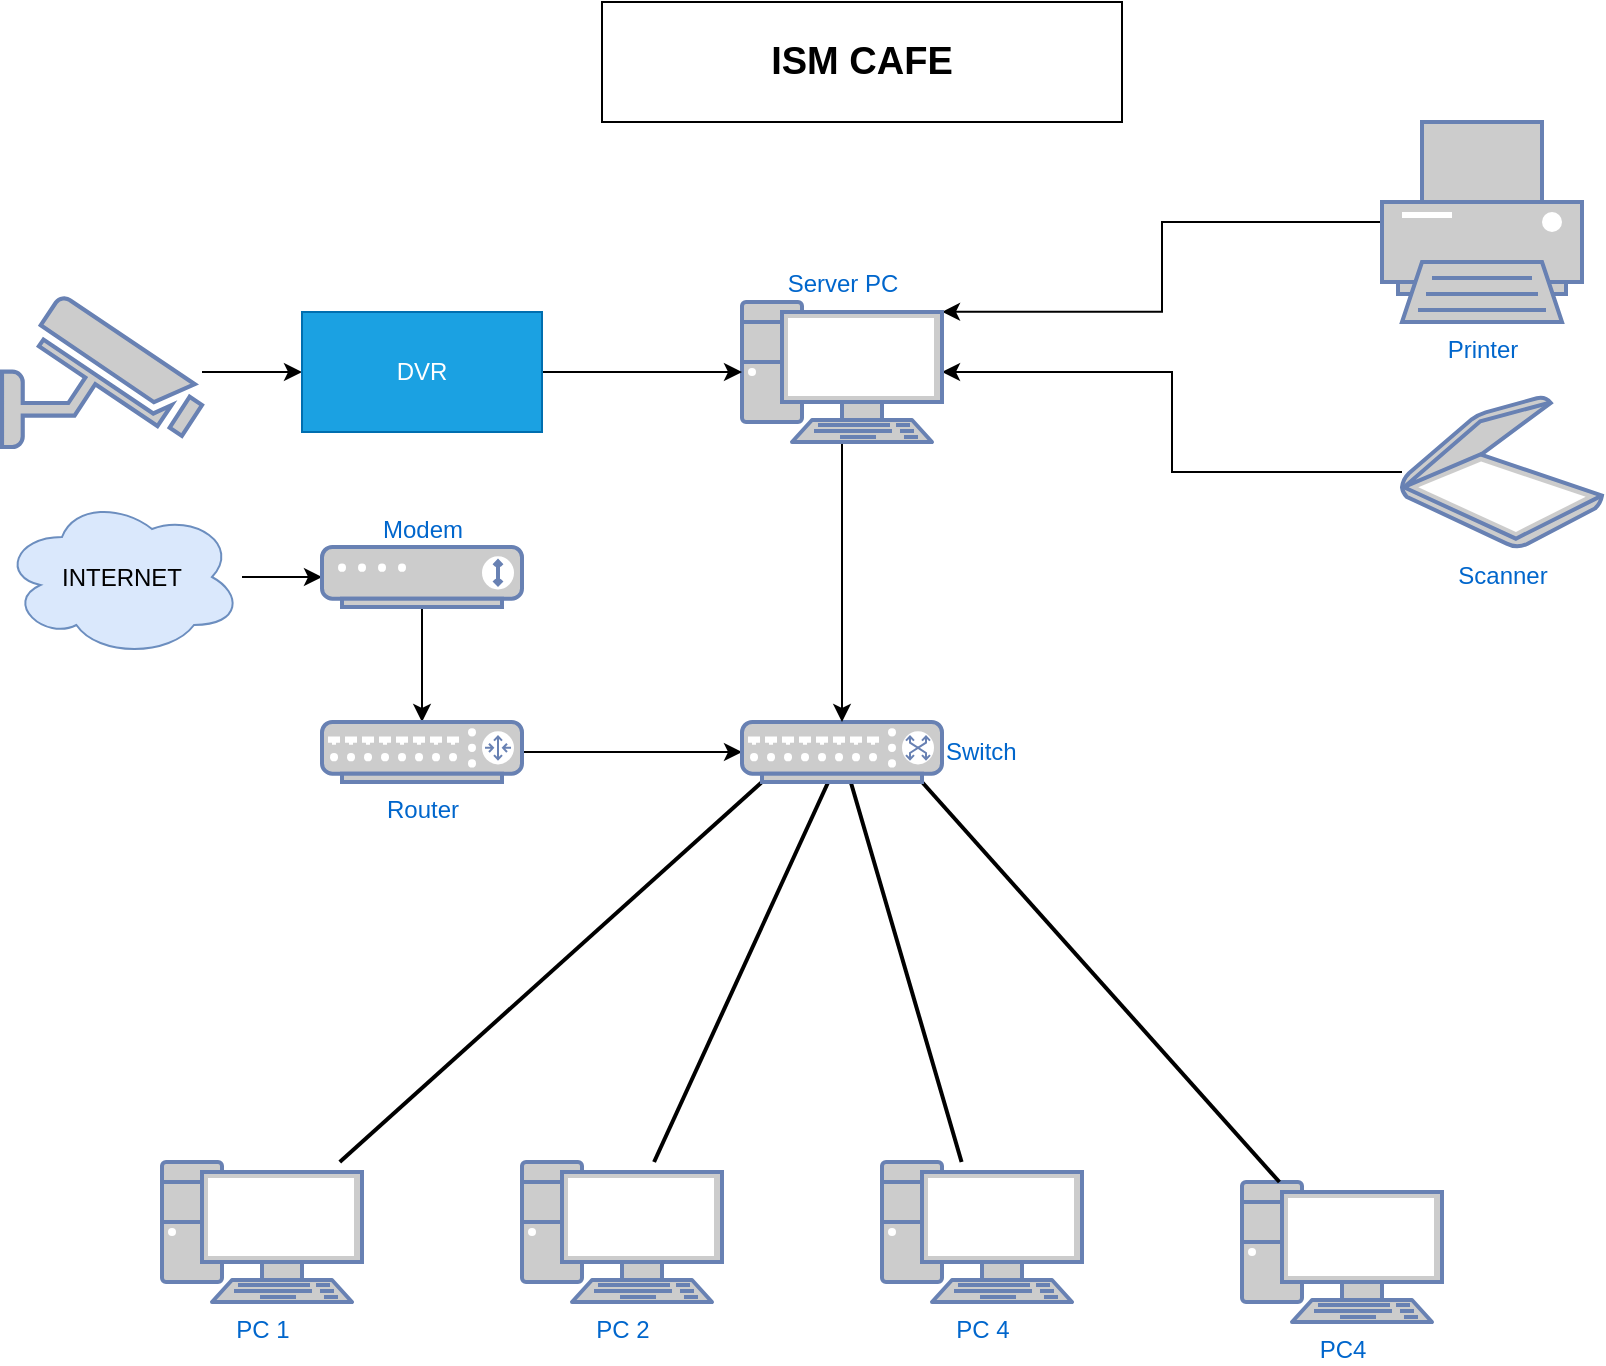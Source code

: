 <mxfile version="14.2.2" type="github">
  <diagram id="DJwqwhiBo1FagUisFqd2" name="Page-1">
    <mxGraphModel dx="1185" dy="690" grid="1" gridSize="10" guides="1" tooltips="1" connect="1" arrows="1" fold="1" page="1" pageScale="1" pageWidth="850" pageHeight="1100" math="0" shadow="0">
      <root>
        <mxCell id="0" />
        <mxCell id="1" parent="0" />
        <mxCell id="h4dQgeBkex-8hFXXdaQL-13" value="PC 1" style="fontColor=#0066CC;verticalAlign=top;verticalLabelPosition=bottom;labelPosition=center;align=center;html=1;outlineConnect=0;fillColor=#CCCCCC;strokeColor=#6881B3;gradientColor=none;gradientDirection=north;strokeWidth=2;shape=mxgraph.networks.pc;" parent="1" vertex="1">
          <mxGeometry x="105" y="650" width="100" height="70" as="geometry" />
        </mxCell>
        <mxCell id="h4dQgeBkex-8hFXXdaQL-14" value="PC4" style="fontColor=#0066CC;verticalAlign=top;verticalLabelPosition=bottom;labelPosition=center;align=center;html=1;outlineConnect=0;fillColor=#CCCCCC;strokeColor=#6881B3;gradientColor=none;gradientDirection=north;strokeWidth=2;shape=mxgraph.networks.pc;" parent="1" vertex="1">
          <mxGeometry x="645" y="660" width="100" height="70" as="geometry" />
        </mxCell>
        <mxCell id="h4dQgeBkex-8hFXXdaQL-15" value="PC 2" style="fontColor=#0066CC;verticalAlign=top;verticalLabelPosition=bottom;labelPosition=center;align=center;html=1;outlineConnect=0;fillColor=#CCCCCC;strokeColor=#6881B3;gradientColor=none;gradientDirection=north;strokeWidth=2;shape=mxgraph.networks.pc;" parent="1" vertex="1">
          <mxGeometry x="285" y="650" width="100" height="70" as="geometry" />
        </mxCell>
        <mxCell id="h4dQgeBkex-8hFXXdaQL-17" value="PC 4" style="fontColor=#0066CC;verticalAlign=top;verticalLabelPosition=bottom;labelPosition=center;align=center;html=1;outlineConnect=0;fillColor=#CCCCCC;strokeColor=#6881B3;gradientColor=none;gradientDirection=north;strokeWidth=2;shape=mxgraph.networks.pc;" parent="1" vertex="1">
          <mxGeometry x="465" y="650" width="100" height="70" as="geometry" />
        </mxCell>
        <mxCell id="h4dQgeBkex-8hFXXdaQL-28" value="" style="edgeStyle=none;rounded=0;endArrow=none;html=1;strokeWidth=2;entryX=0.1;entryY=1;entryDx=0;entryDy=0;entryPerimeter=0;" parent="1" source="h4dQgeBkex-8hFXXdaQL-13" target="7qble474jrgHWav1tE7M-12" edge="1">
          <mxGeometry relative="1" as="geometry">
            <mxPoint x="285" y="180" as="sourcePoint" />
            <mxPoint x="425" y="410" as="targetPoint" />
          </mxGeometry>
        </mxCell>
        <mxCell id="h4dQgeBkex-8hFXXdaQL-30" value="" style="edgeStyle=none;rounded=0;endArrow=none;html=1;strokeWidth=2;" parent="1" source="h4dQgeBkex-8hFXXdaQL-15" target="7qble474jrgHWav1tE7M-12" edge="1">
          <mxGeometry relative="1" as="geometry">
            <mxPoint x="224.997" y="330" as="sourcePoint" />
            <mxPoint x="455.431" y="410" as="targetPoint" />
          </mxGeometry>
        </mxCell>
        <mxCell id="h4dQgeBkex-8hFXXdaQL-32" value="" style="edgeStyle=none;rounded=0;endArrow=none;html=1;strokeWidth=2;" parent="1" source="7qble474jrgHWav1tE7M-12" target="h4dQgeBkex-8hFXXdaQL-17" edge="1">
          <mxGeometry relative="1" as="geometry">
            <mxPoint x="470.172" y="410" as="sourcePoint" />
            <mxPoint x="410" y="371.5" as="targetPoint" />
          </mxGeometry>
        </mxCell>
        <mxCell id="h4dQgeBkex-8hFXXdaQL-33" value="" style="edgeStyle=none;rounded=0;endArrow=none;html=1;strokeWidth=2;exitX=0.9;exitY=1;exitDx=0;exitDy=0;exitPerimeter=0;" parent="1" source="7qble474jrgHWav1tE7M-12" target="h4dQgeBkex-8hFXXdaQL-14" edge="1">
          <mxGeometry relative="1" as="geometry">
            <mxPoint x="505" y="410" as="sourcePoint" />
            <mxPoint x="638.947" y="210" as="targetPoint" />
          </mxGeometry>
        </mxCell>
        <mxCell id="h4dQgeBkex-8hFXXdaQL-35" value="ISM CAFE" style="rounded=0;whiteSpace=wrap;html=1;fontColor=#000000;fontSize=19;fontStyle=1" parent="1" vertex="1">
          <mxGeometry x="325" y="70" width="260" height="60" as="geometry" />
        </mxCell>
        <mxCell id="7qble474jrgHWav1tE7M-9" style="edgeStyle=orthogonalEdgeStyle;rounded=0;orthogonalLoop=1;jettySize=auto;html=1;" edge="1" parent="1" source="7qble474jrgHWav1tE7M-1" target="7qble474jrgHWav1tE7M-7">
          <mxGeometry relative="1" as="geometry" />
        </mxCell>
        <mxCell id="7qble474jrgHWav1tE7M-1" value="INTERNET" style="ellipse;shape=cloud;whiteSpace=wrap;html=1;fillColor=#dae8fc;strokeColor=#6c8ebf;" vertex="1" parent="1">
          <mxGeometry x="25" y="317.5" width="120" height="80" as="geometry" />
        </mxCell>
        <mxCell id="7qble474jrgHWav1tE7M-10" style="edgeStyle=orthogonalEdgeStyle;rounded=0;orthogonalLoop=1;jettySize=auto;html=1;" edge="1" parent="1" source="7qble474jrgHWav1tE7M-7" target="7qble474jrgHWav1tE7M-8">
          <mxGeometry relative="1" as="geometry" />
        </mxCell>
        <mxCell id="7qble474jrgHWav1tE7M-7" value="Modem" style="fontColor=#0066CC;verticalAlign=bottom;verticalLabelPosition=top;labelPosition=center;align=center;html=1;outlineConnect=0;fillColor=#CCCCCC;strokeColor=#6881B3;gradientColor=none;gradientDirection=north;strokeWidth=2;shape=mxgraph.networks.modem;" vertex="1" parent="1">
          <mxGeometry x="185" y="342.5" width="100" height="30" as="geometry" />
        </mxCell>
        <mxCell id="7qble474jrgHWav1tE7M-18" style="edgeStyle=orthogonalEdgeStyle;rounded=0;orthogonalLoop=1;jettySize=auto;html=1;entryX=0;entryY=0.5;entryDx=0;entryDy=0;entryPerimeter=0;" edge="1" parent="1" source="7qble474jrgHWav1tE7M-8" target="7qble474jrgHWav1tE7M-12">
          <mxGeometry relative="1" as="geometry">
            <mxPoint x="255" y="440" as="targetPoint" />
          </mxGeometry>
        </mxCell>
        <mxCell id="7qble474jrgHWav1tE7M-8" value="Router" style="fontColor=#0066CC;verticalAlign=top;verticalLabelPosition=bottom;labelPosition=center;align=center;html=1;outlineConnect=0;fillColor=#CCCCCC;strokeColor=#6881B3;gradientColor=none;gradientDirection=north;strokeWidth=2;shape=mxgraph.networks.router;" vertex="1" parent="1">
          <mxGeometry x="185" y="430" width="100" height="30" as="geometry" />
        </mxCell>
        <mxCell id="7qble474jrgHWav1tE7M-12" value="Switch" style="fontColor=#0066CC;verticalAlign=middle;verticalLabelPosition=middle;labelPosition=right;align=left;html=1;outlineConnect=0;fillColor=#CCCCCC;strokeColor=#6881B3;gradientColor=none;gradientDirection=north;strokeWidth=2;shape=mxgraph.networks.switch;" vertex="1" parent="1">
          <mxGeometry x="395" y="430" width="100" height="30" as="geometry" />
        </mxCell>
        <mxCell id="7qble474jrgHWav1tE7M-26" style="edgeStyle=orthogonalEdgeStyle;rounded=0;orthogonalLoop=1;jettySize=auto;html=1;entryX=1;entryY=0.07;entryDx=0;entryDy=0;entryPerimeter=0;fontColor=#000000;" edge="1" parent="1" source="7qble474jrgHWav1tE7M-14" target="7qble474jrgHWav1tE7M-25">
          <mxGeometry relative="1" as="geometry" />
        </mxCell>
        <mxCell id="7qble474jrgHWav1tE7M-14" value="Printer" style="fontColor=#0066CC;verticalAlign=top;verticalLabelPosition=bottom;labelPosition=center;align=center;html=1;outlineConnect=0;fillColor=#CCCCCC;strokeColor=#6881B3;gradientColor=none;gradientDirection=north;strokeWidth=2;shape=mxgraph.networks.printer;" vertex="1" parent="1">
          <mxGeometry x="715" y="130" width="100" height="100" as="geometry" />
        </mxCell>
        <mxCell id="7qble474jrgHWav1tE7M-27" style="edgeStyle=orthogonalEdgeStyle;rounded=0;orthogonalLoop=1;jettySize=auto;html=1;fontColor=#000000;" edge="1" parent="1" source="7qble474jrgHWav1tE7M-15" target="7qble474jrgHWav1tE7M-25">
          <mxGeometry relative="1" as="geometry" />
        </mxCell>
        <mxCell id="7qble474jrgHWav1tE7M-15" value="Scanner" style="fontColor=#0066CC;verticalAlign=top;verticalLabelPosition=bottom;labelPosition=center;align=center;html=1;outlineConnect=0;fillColor=#CCCCCC;strokeColor=#6881B3;gradientColor=none;gradientDirection=north;strokeWidth=2;shape=mxgraph.networks.scanner;" vertex="1" parent="1">
          <mxGeometry x="725" y="267.5" width="100" height="75" as="geometry" />
        </mxCell>
        <mxCell id="7qble474jrgHWav1tE7M-23" style="edgeStyle=orthogonalEdgeStyle;rounded=0;orthogonalLoop=1;jettySize=auto;html=1;exitX=1;exitY=0.5;exitDx=0;exitDy=0;exitPerimeter=0;entryX=0.9;entryY=0.507;entryDx=0;entryDy=0;entryPerimeter=0;fontColor=#000000;" edge="1" parent="1">
          <mxGeometry relative="1" as="geometry">
            <mxPoint x="455" y="232.5" as="sourcePoint" />
            <mxPoint x="445" y="232.99" as="targetPoint" />
          </mxGeometry>
        </mxCell>
        <mxCell id="7qble474jrgHWav1tE7M-28" style="edgeStyle=orthogonalEdgeStyle;rounded=0;orthogonalLoop=1;jettySize=auto;html=1;fontColor=#000000;" edge="1" parent="1" source="7qble474jrgHWav1tE7M-25" target="7qble474jrgHWav1tE7M-12">
          <mxGeometry relative="1" as="geometry" />
        </mxCell>
        <mxCell id="7qble474jrgHWav1tE7M-25" value="Server PC" style="fontColor=#0066CC;verticalAlign=bottom;verticalLabelPosition=top;labelPosition=center;align=center;html=1;outlineConnect=0;fillColor=#CCCCCC;strokeColor=#6881B3;gradientColor=none;gradientDirection=north;strokeWidth=2;shape=mxgraph.networks.pc;" vertex="1" parent="1">
          <mxGeometry x="395" y="220" width="100" height="70" as="geometry" />
        </mxCell>
        <mxCell id="7qble474jrgHWav1tE7M-36" style="edgeStyle=orthogonalEdgeStyle;rounded=0;orthogonalLoop=1;jettySize=auto;html=1;fontColor=#000000;" edge="1" parent="1" source="7qble474jrgHWav1tE7M-29" target="7qble474jrgHWav1tE7M-32">
          <mxGeometry relative="1" as="geometry" />
        </mxCell>
        <mxCell id="7qble474jrgHWav1tE7M-29" value="" style="fontColor=#0066CC;verticalAlign=top;verticalLabelPosition=bottom;labelPosition=center;align=center;html=1;outlineConnect=0;fillColor=#CCCCCC;strokeColor=#6881B3;gradientColor=none;gradientDirection=north;strokeWidth=2;shape=mxgraph.networks.security_camera;" vertex="1" parent="1">
          <mxGeometry x="25" y="217.5" width="100" height="75" as="geometry" />
        </mxCell>
        <mxCell id="7qble474jrgHWav1tE7M-35" style="edgeStyle=orthogonalEdgeStyle;rounded=0;orthogonalLoop=1;jettySize=auto;html=1;entryX=0;entryY=0.5;entryDx=0;entryDy=0;entryPerimeter=0;fontColor=#000000;" edge="1" parent="1" source="7qble474jrgHWav1tE7M-32" target="7qble474jrgHWav1tE7M-25">
          <mxGeometry relative="1" as="geometry" />
        </mxCell>
        <mxCell id="7qble474jrgHWav1tE7M-32" value="DVR" style="rounded=0;whiteSpace=wrap;html=1;fontColor=#ffffff;fillColor=#1ba1e2;strokeColor=#006EAF;" vertex="1" parent="1">
          <mxGeometry x="175" y="225" width="120" height="60" as="geometry" />
        </mxCell>
      </root>
    </mxGraphModel>
  </diagram>
</mxfile>
